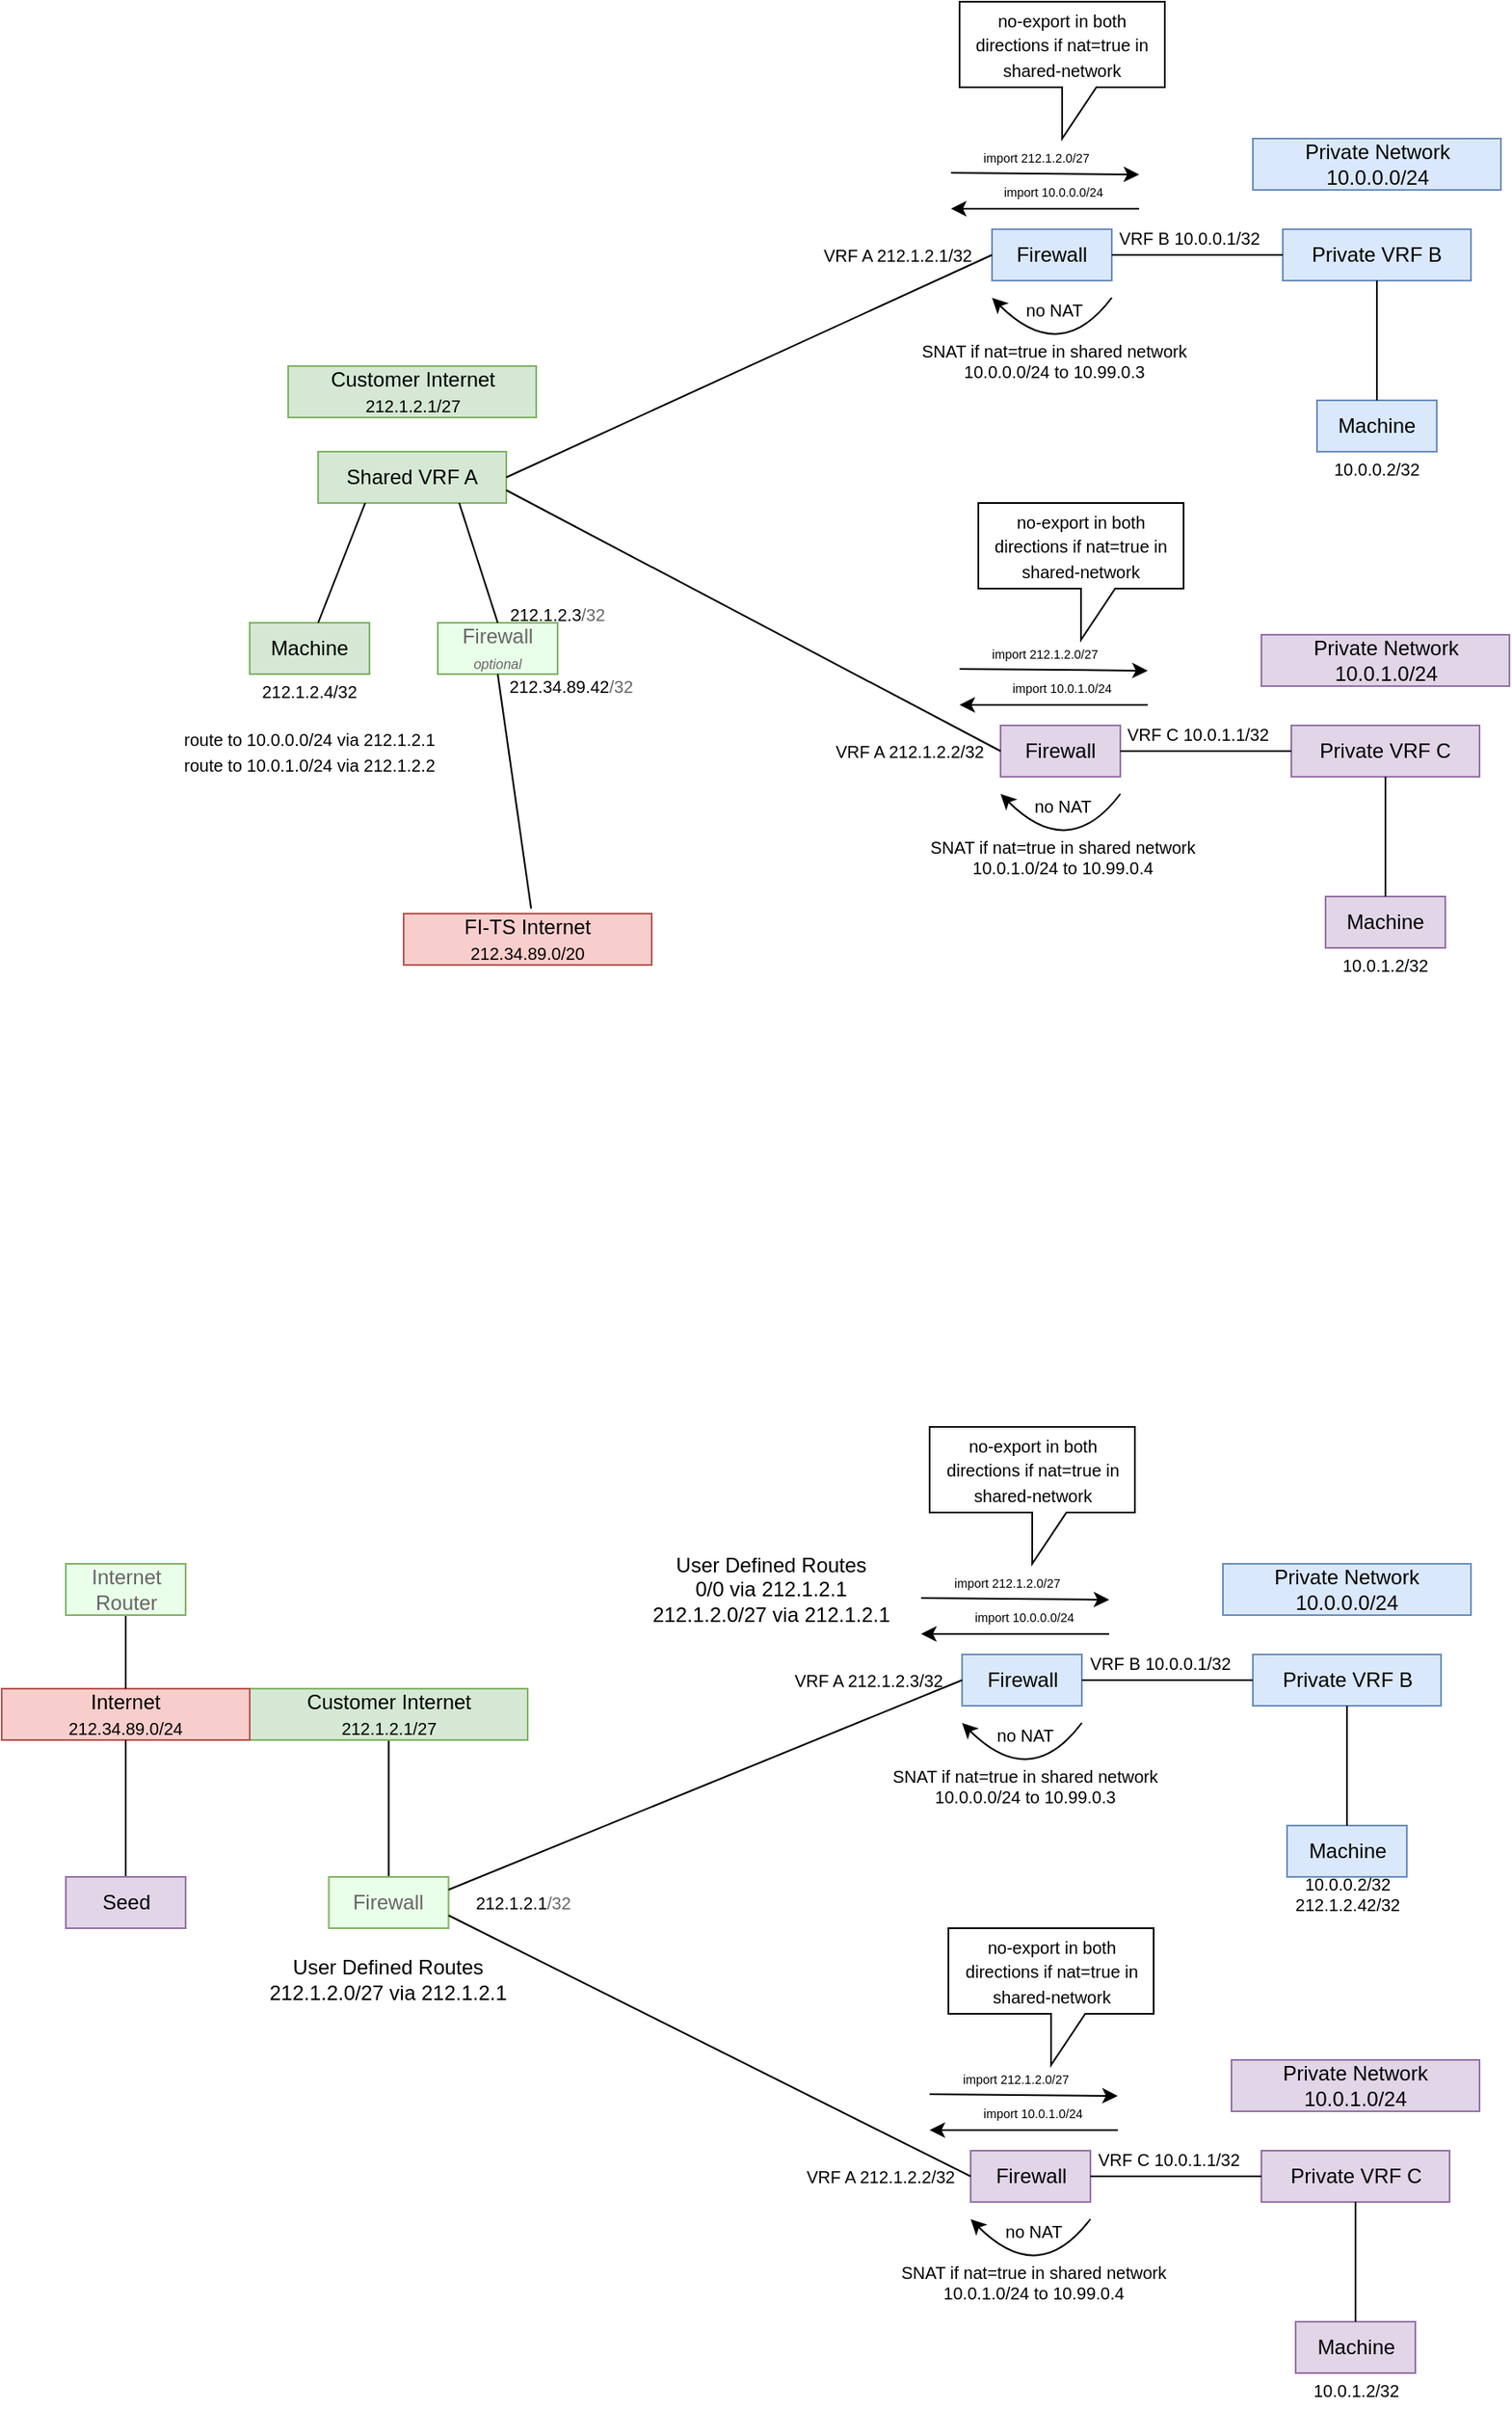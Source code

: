 <mxfile version="13.10.0" type="embed">
    <diagram id="U_yS-JqjanbA2Suw0eFM" name="Page-1">
        <mxGraphModel dx="2462" dy="1131" grid="1" gridSize="10" guides="1" tooltips="1" connect="1" arrows="1" fold="1" page="1" pageScale="1" pageWidth="850" pageHeight="1100" math="0" shadow="0">
            <root>
                <mxCell id="0"/>
                <mxCell id="1" parent="0"/>
                <mxCell id="2" value="Machine" style="rounded=0;whiteSpace=wrap;html=1;fillColor=#d5e8d4;strokeColor=#82b366;" parent="1" vertex="1">
                    <mxGeometry x="80" y="420" width="70" height="30" as="geometry"/>
                </mxCell>
                <mxCell id="3" value="Firewall&lt;br&gt;&lt;i&gt;&lt;font style=&quot;font-size: 8px&quot;&gt;optional&lt;/font&gt;&lt;/i&gt;" style="rounded=0;whiteSpace=wrap;html=1;strokeColor=#82b366;fillColor=#EAFFE9;fontColor=#666666;" parent="1" vertex="1">
                    <mxGeometry x="190" y="420" width="70" height="30" as="geometry"/>
                </mxCell>
                <mxCell id="4" value="Shared VRF A" style="rounded=0;whiteSpace=wrap;html=1;fillColor=#d5e8d4;strokeColor=#82b366;" parent="1" vertex="1">
                    <mxGeometry x="120" y="320" width="110" height="30" as="geometry"/>
                </mxCell>
                <mxCell id="6" value="" style="endArrow=none;html=1;entryX=0.25;entryY=1;entryDx=0;entryDy=0;" parent="1" target="4" edge="1">
                    <mxGeometry width="50" height="50" relative="1" as="geometry">
                        <mxPoint x="120" y="420" as="sourcePoint"/>
                        <mxPoint x="170" y="370" as="targetPoint"/>
                    </mxGeometry>
                </mxCell>
                <mxCell id="7" value="" style="endArrow=none;html=1;entryX=0.75;entryY=1;entryDx=0;entryDy=0;exitX=0.5;exitY=0;exitDx=0;exitDy=0;" parent="1" source="3" target="4" edge="1">
                    <mxGeometry width="50" height="50" relative="1" as="geometry">
                        <mxPoint x="230" y="420" as="sourcePoint"/>
                        <mxPoint x="257.5" y="350" as="targetPoint"/>
                    </mxGeometry>
                </mxCell>
                <mxCell id="8" value="212.1.2.4/32" style="text;html=1;strokeColor=none;fillColor=none;align=center;verticalAlign=middle;whiteSpace=wrap;rounded=0;dashed=1;fontSize=10;" parent="1" vertex="1">
                    <mxGeometry x="95" y="450" width="40" height="20" as="geometry"/>
                </mxCell>
                <mxCell id="9" value="&lt;span style=&quot;color: rgb(0 , 0 , 0)&quot;&gt;212.1.2.3&lt;/span&gt;/32" style="text;html=1;strokeColor=none;fillColor=none;align=center;verticalAlign=middle;whiteSpace=wrap;rounded=0;dashed=1;fontSize=10;fontColor=#666666;" parent="1" vertex="1">
                    <mxGeometry x="240" y="410" width="40" height="10" as="geometry"/>
                </mxCell>
                <mxCell id="11" value="Machine" style="rounded=0;whiteSpace=wrap;html=1;fillColor=#dae8fc;strokeColor=#6c8ebf;" parent="1" vertex="1">
                    <mxGeometry x="704" y="290" width="70" height="30" as="geometry"/>
                </mxCell>
                <mxCell id="12" value="Firewall" style="rounded=0;whiteSpace=wrap;html=1;fillColor=#dae8fc;strokeColor=#6c8ebf;" parent="1" vertex="1">
                    <mxGeometry x="514" y="190" width="70" height="30" as="geometry"/>
                </mxCell>
                <mxCell id="13" value="Private VRF B" style="rounded=0;whiteSpace=wrap;html=1;fillColor=#dae8fc;strokeColor=#6c8ebf;" parent="1" vertex="1">
                    <mxGeometry x="684" y="190" width="110" height="30" as="geometry"/>
                </mxCell>
                <mxCell id="14" value="" style="endArrow=none;html=1;entryX=0.5;entryY=1;entryDx=0;entryDy=0;" parent="1" source="11" target="13" edge="1">
                    <mxGeometry width="50" height="50" relative="1" as="geometry">
                        <mxPoint x="684" y="290" as="sourcePoint"/>
                        <mxPoint x="734" y="240" as="targetPoint"/>
                    </mxGeometry>
                </mxCell>
                <mxCell id="15" value="" style="endArrow=none;html=1;entryX=0;entryY=0.5;entryDx=0;entryDy=0;exitX=1;exitY=0.5;exitDx=0;exitDy=0;" parent="1" source="12" target="13" edge="1">
                    <mxGeometry width="50" height="50" relative="1" as="geometry">
                        <mxPoint x="794" y="290" as="sourcePoint"/>
                        <mxPoint x="821.5" y="220" as="targetPoint"/>
                    </mxGeometry>
                </mxCell>
                <mxCell id="16" value="10.0.0.2/32" style="text;html=1;strokeColor=none;fillColor=none;align=center;verticalAlign=middle;whiteSpace=wrap;rounded=0;dashed=1;fontSize=10;" parent="1" vertex="1">
                    <mxGeometry x="719" y="320" width="40" height="20" as="geometry"/>
                </mxCell>
                <mxCell id="17" value="VRF B 10.0.0.1/32" style="text;html=1;strokeColor=none;fillColor=none;align=center;verticalAlign=middle;whiteSpace=wrap;rounded=0;dashed=1;fontSize=10;" parent="1" vertex="1">
                    <mxGeometry x="585" y="190" width="89" height="10" as="geometry"/>
                </mxCell>
                <mxCell id="19" value="" style="endArrow=none;html=1;exitX=1;exitY=0.5;exitDx=0;exitDy=0;entryX=0;entryY=0.5;entryDx=0;entryDy=0;entryPerimeter=0;" parent="1" source="4" target="12" edge="1">
                    <mxGeometry width="50" height="50" relative="1" as="geometry">
                        <mxPoint x="300" y="390" as="sourcePoint"/>
                        <mxPoint x="350" y="340" as="targetPoint"/>
                    </mxGeometry>
                </mxCell>
                <mxCell id="20" value="VRF A 212.1.2.1/32" style="text;html=1;strokeColor=none;fillColor=none;align=center;verticalAlign=middle;whiteSpace=wrap;rounded=0;dashed=1;fontSize=10;" parent="1" vertex="1">
                    <mxGeometry x="411" y="200" width="96" height="10" as="geometry"/>
                </mxCell>
                <mxCell id="21" value="Customer Internet&lt;br&gt;&lt;font style=&quot;font-size: 10px&quot;&gt;212.1.2.1/27&lt;/font&gt;" style="text;html=1;strokeColor=#82b366;fillColor=#d5e8d4;align=center;verticalAlign=middle;whiteSpace=wrap;rounded=0;" parent="1" vertex="1">
                    <mxGeometry x="102.5" y="270" width="145" height="30" as="geometry"/>
                </mxCell>
                <mxCell id="22" value="Private Network&lt;br&gt;10.0.0.0/24" style="text;html=1;strokeColor=#6c8ebf;fillColor=#dae8fc;align=center;verticalAlign=middle;whiteSpace=wrap;rounded=0;" parent="1" vertex="1">
                    <mxGeometry x="666.5" y="137" width="145" height="30" as="geometry"/>
                </mxCell>
                <mxCell id="23" value="" style="curved=1;endArrow=classic;html=1;" parent="1" edge="1">
                    <mxGeometry width="50" height="50" relative="1" as="geometry">
                        <mxPoint x="584" y="230" as="sourcePoint"/>
                        <mxPoint x="514" y="230" as="targetPoint"/>
                        <Array as="points">
                            <mxPoint x="554" y="270"/>
                        </Array>
                    </mxGeometry>
                </mxCell>
                <mxCell id="24" value="no NAT&lt;br&gt;&lt;br&gt;SNAT if nat=true in shared network&lt;br&gt;10.0.0.0/24 to 10.99.0.3" style="text;html=1;align=center;verticalAlign=middle;resizable=0;points=[];autosize=1;fontSize=10;" parent="1" vertex="1">
                    <mxGeometry x="465" y="230" width="170" height="50" as="geometry"/>
                </mxCell>
                <mxCell id="26" value="" style="endArrow=classic;startArrow=none;html=1;endFill=1;startFill=0;exitX=0;exitY=1;exitDx=0;exitDy=0;" parent="1" source="27" edge="1">
                    <mxGeometry width="50" height="50" relative="1" as="geometry">
                        <mxPoint x="530" y="158" as="sourcePoint"/>
                        <mxPoint x="600" y="158" as="targetPoint"/>
                    </mxGeometry>
                </mxCell>
                <mxCell id="27" value="&lt;span style=&quot;color: rgb(0 , 0 , 0) ; font-family: &amp;#34;helvetica&amp;#34; ; font-size: 7.2px ; font-style: normal ; font-weight: 400 ; letter-spacing: normal ; text-align: center ; text-indent: 0px ; text-transform: none ; word-spacing: 0px ; background-color: rgb(255 , 255 , 255) ; display: inline ; float: none&quot;&gt;import 212.1.2.0/27&lt;/span&gt;" style="text;html=1;strokeColor=none;fillColor=none;align=center;verticalAlign=middle;whiteSpace=wrap;rounded=0;" parent="1" vertex="1">
                    <mxGeometry x="490" y="137" width="100" height="20" as="geometry"/>
                </mxCell>
                <mxCell id="28" value="" style="endArrow=none;startArrow=classic;html=1;endFill=0;startFill=1;" parent="1" edge="1">
                    <mxGeometry width="50" height="50" relative="1" as="geometry">
                        <mxPoint x="490" y="178" as="sourcePoint"/>
                        <mxPoint x="600" y="178" as="targetPoint"/>
                    </mxGeometry>
                </mxCell>
                <mxCell id="29" value="&lt;span style=&quot;color: rgb(0 , 0 , 0) ; font-family: &amp;#34;helvetica&amp;#34; ; font-size: 7.2px ; font-style: normal ; font-weight: 400 ; letter-spacing: normal ; text-align: center ; text-indent: 0px ; text-transform: none ; word-spacing: 0px ; background-color: rgb(255 , 255 , 255) ; display: inline ; float: none&quot;&gt;import 10.0.0.0/24&lt;br&gt;&lt;/span&gt;" style="text;html=1;strokeColor=none;fillColor=none;align=center;verticalAlign=middle;whiteSpace=wrap;rounded=0;" parent="1" vertex="1">
                    <mxGeometry x="495" y="157" width="110" height="20" as="geometry"/>
                </mxCell>
                <mxCell id="32" value="Machine" style="rounded=0;whiteSpace=wrap;html=1;fillColor=#e1d5e7;strokeColor=#9673a6;" parent="1" vertex="1">
                    <mxGeometry x="709" y="580" width="70" height="30" as="geometry"/>
                </mxCell>
                <mxCell id="33" value="Firewall" style="rounded=0;whiteSpace=wrap;html=1;fillColor=#e1d5e7;strokeColor=#9673a6;" parent="1" vertex="1">
                    <mxGeometry x="519" y="480" width="70" height="30" as="geometry"/>
                </mxCell>
                <mxCell id="34" value="Private VRF C" style="rounded=0;whiteSpace=wrap;html=1;fillColor=#e1d5e7;strokeColor=#9673a6;" parent="1" vertex="1">
                    <mxGeometry x="689" y="480" width="110" height="30" as="geometry"/>
                </mxCell>
                <mxCell id="35" value="" style="endArrow=none;html=1;entryX=0.5;entryY=1;entryDx=0;entryDy=0;" parent="1" source="32" target="34" edge="1">
                    <mxGeometry width="50" height="50" relative="1" as="geometry">
                        <mxPoint x="689" y="580" as="sourcePoint"/>
                        <mxPoint x="739" y="530" as="targetPoint"/>
                    </mxGeometry>
                </mxCell>
                <mxCell id="36" value="" style="endArrow=none;html=1;entryX=0;entryY=0.5;entryDx=0;entryDy=0;exitX=1;exitY=0.5;exitDx=0;exitDy=0;" parent="1" source="33" target="34" edge="1">
                    <mxGeometry width="50" height="50" relative="1" as="geometry">
                        <mxPoint x="799" y="580" as="sourcePoint"/>
                        <mxPoint x="826.5" y="510" as="targetPoint"/>
                    </mxGeometry>
                </mxCell>
                <mxCell id="37" value="10.0.1.2/32" style="text;html=1;strokeColor=none;fillColor=none;align=center;verticalAlign=middle;whiteSpace=wrap;rounded=0;dashed=1;fontSize=10;" parent="1" vertex="1">
                    <mxGeometry x="724" y="610" width="40" height="20" as="geometry"/>
                </mxCell>
                <mxCell id="38" value="VRF C 10.0.1.1/32" style="text;html=1;strokeColor=none;fillColor=none;align=center;verticalAlign=middle;whiteSpace=wrap;rounded=0;dashed=1;fontSize=10;" parent="1" vertex="1">
                    <mxGeometry x="590" y="480" width="89" height="10" as="geometry"/>
                </mxCell>
                <mxCell id="39" value="Private Network&lt;br&gt;10.0.1.0/24" style="text;html=1;strokeColor=#9673a6;fillColor=#e1d5e7;align=center;verticalAlign=middle;whiteSpace=wrap;rounded=0;" parent="1" vertex="1">
                    <mxGeometry x="671.5" y="427" width="145" height="30" as="geometry"/>
                </mxCell>
                <mxCell id="40" value="" style="curved=1;endArrow=classic;html=1;" parent="1" edge="1">
                    <mxGeometry width="50" height="50" relative="1" as="geometry">
                        <mxPoint x="589.0" y="520" as="sourcePoint"/>
                        <mxPoint x="519" y="520" as="targetPoint"/>
                        <Array as="points">
                            <mxPoint x="559" y="560"/>
                        </Array>
                    </mxGeometry>
                </mxCell>
                <mxCell id="41" value="no NAT&lt;br&gt;&lt;br&gt;SNAT if nat=true in shared network&lt;br&gt;10.0.1.0/24 to 10.99.0.4" style="text;html=1;align=center;verticalAlign=middle;resizable=0;points=[];autosize=1;fontSize=10;" parent="1" vertex="1">
                    <mxGeometry x="470" y="520" width="170" height="50" as="geometry"/>
                </mxCell>
                <mxCell id="42" value="" style="endArrow=classic;startArrow=none;html=1;endFill=1;startFill=0;exitX=0;exitY=1;exitDx=0;exitDy=0;" parent="1" source="43" edge="1">
                    <mxGeometry width="50" height="50" relative="1" as="geometry">
                        <mxPoint x="535" y="448" as="sourcePoint"/>
                        <mxPoint x="605" y="448.0" as="targetPoint"/>
                    </mxGeometry>
                </mxCell>
                <mxCell id="43" value="&lt;span style=&quot;font-family: &amp;#34;helvetica&amp;#34; ; font-size: 7.2px ; background-color: rgb(255 , 255 , 255)&quot;&gt;import 212.1.2.0/27&lt;/span&gt;" style="text;html=1;strokeColor=none;fillColor=none;align=center;verticalAlign=middle;whiteSpace=wrap;rounded=0;" parent="1" vertex="1">
                    <mxGeometry x="495" y="427" width="100" height="20" as="geometry"/>
                </mxCell>
                <mxCell id="44" value="" style="endArrow=none;startArrow=classic;html=1;endFill=0;startFill=1;" parent="1" edge="1">
                    <mxGeometry width="50" height="50" relative="1" as="geometry">
                        <mxPoint x="495" y="468.0" as="sourcePoint"/>
                        <mxPoint x="605" y="468.0" as="targetPoint"/>
                    </mxGeometry>
                </mxCell>
                <mxCell id="45" value="&lt;span style=&quot;color: rgb(0 , 0 , 0) ; font-family: &amp;#34;helvetica&amp;#34; ; font-size: 7.2px ; font-style: normal ; font-weight: 400 ; letter-spacing: normal ; text-align: center ; text-indent: 0px ; text-transform: none ; word-spacing: 0px ; background-color: rgb(255 , 255 , 255) ; display: inline ; float: none&quot;&gt;import 10.0.1.0/24&lt;/span&gt;" style="text;html=1;strokeColor=none;fillColor=none;align=center;verticalAlign=middle;whiteSpace=wrap;rounded=0;" parent="1" vertex="1">
                    <mxGeometry x="500" y="447" width="110" height="20" as="geometry"/>
                </mxCell>
                <mxCell id="46" value="" style="endArrow=none;html=1;exitX=1;exitY=0.75;exitDx=0;exitDy=0;entryX=0;entryY=0.5;entryDx=0;entryDy=0;" parent="1" source="4" target="33" edge="1">
                    <mxGeometry width="50" height="50" relative="1" as="geometry">
                        <mxPoint x="240" y="345" as="sourcePoint"/>
                        <mxPoint x="524" y="215" as="targetPoint"/>
                    </mxGeometry>
                </mxCell>
                <mxCell id="47" value="VRF A 212.1.2.2/32" style="text;html=1;strokeColor=none;fillColor=none;align=center;verticalAlign=middle;whiteSpace=wrap;rounded=0;dashed=1;fontSize=10;" parent="1" vertex="1">
                    <mxGeometry x="418" y="490" width="96" height="10" as="geometry"/>
                </mxCell>
                <mxCell id="48" value="&lt;span style=&quot;color: rgb(0 , 0 , 0) ; font-family: &amp;#34;helvetica&amp;#34; ; font-style: normal ; font-weight: 400 ; letter-spacing: normal ; text-align: center ; text-indent: 0px ; text-transform: none ; word-spacing: 0px ; background-color: rgb(255 , 255 , 255) ; display: inline ; float: none ; font-size: 10px&quot;&gt;route to 10.0.0.0/24 via 212.1.2.1&lt;br&gt;route to 10.0.1.0/24 via 212.1.2.2&lt;br&gt;&lt;/span&gt;" style="text;html=1;strokeColor=none;fillColor=none;align=center;verticalAlign=middle;whiteSpace=wrap;rounded=0;" parent="1" vertex="1">
                    <mxGeometry x="30" y="470" width="170" height="50" as="geometry"/>
                </mxCell>
                <mxCell id="49" value="&lt;font style=&quot;font-size: 10px&quot;&gt;no-export in both directions if nat=true in shared-network&lt;/font&gt;" style="shape=callout;whiteSpace=wrap;html=1;perimeter=calloutPerimeter;" parent="1" vertex="1">
                    <mxGeometry x="495" y="57" width="120" height="80" as="geometry"/>
                </mxCell>
                <mxCell id="50" value="&lt;font style=&quot;font-size: 10px&quot;&gt;no-export in both directions if nat=true in shared-network&lt;/font&gt;" style="shape=callout;whiteSpace=wrap;html=1;perimeter=calloutPerimeter;" parent="1" vertex="1">
                    <mxGeometry x="506" y="350" width="120" height="80" as="geometry"/>
                </mxCell>
                <mxCell id="51" value="FI-TS Internet&lt;br&gt;&lt;font style=&quot;font-size: 10px&quot;&gt;212.34.89.0/20&lt;/font&gt;" style="text;html=1;strokeColor=#b85450;fillColor=#f8cecc;align=center;verticalAlign=middle;whiteSpace=wrap;rounded=0;" parent="1" vertex="1">
                    <mxGeometry x="170" y="590" width="145" height="30" as="geometry"/>
                </mxCell>
                <mxCell id="53" value="" style="endArrow=none;html=1;entryX=0.5;entryY=1;entryDx=0;entryDy=0;exitX=0.514;exitY=-0.1;exitDx=0;exitDy=0;exitPerimeter=0;" parent="1" source="51" target="3" edge="1">
                    <mxGeometry width="50" height="50" relative="1" as="geometry">
                        <mxPoint x="282.5" y="570" as="sourcePoint"/>
                        <mxPoint x="260" y="500" as="targetPoint"/>
                    </mxGeometry>
                </mxCell>
                <mxCell id="54" value="&lt;span style=&quot;color: rgb(0 , 0 , 0)&quot;&gt;212.34.89.42&lt;/span&gt;/32" style="text;html=1;strokeColor=none;fillColor=none;align=center;verticalAlign=middle;whiteSpace=wrap;rounded=0;dashed=1;fontSize=10;fontColor=#666666;" parent="1" vertex="1">
                    <mxGeometry x="247.5" y="452" width="40" height="10" as="geometry"/>
                </mxCell>
                <mxCell id="100" style="edgeStyle=orthogonalEdgeStyle;curved=1;rounded=0;orthogonalLoop=1;jettySize=auto;html=1;entryX=0.5;entryY=1;entryDx=0;entryDy=0;endArrow=none;endFill=0;" parent="1" source="56" target="71" edge="1">
                    <mxGeometry relative="1" as="geometry"/>
                </mxCell>
                <mxCell id="56" value="Firewall&lt;br&gt;" style="rounded=0;whiteSpace=wrap;html=1;strokeColor=#82b366;fillColor=#EAFFE9;fontColor=#666666;" parent="1" vertex="1">
                    <mxGeometry x="126.25" y="1153" width="70" height="30" as="geometry"/>
                </mxCell>
                <mxCell id="61" value="&lt;span style=&quot;color: rgb(0 , 0 , 0)&quot;&gt;212.1.2.1&lt;/span&gt;/32" style="text;html=1;strokeColor=none;fillColor=none;align=center;verticalAlign=middle;whiteSpace=wrap;rounded=0;dashed=1;fontSize=10;fontColor=#666666;" parent="1" vertex="1">
                    <mxGeometry x="220" y="1163" width="40" height="10" as="geometry"/>
                </mxCell>
                <mxCell id="62" value="Machine" style="rounded=0;whiteSpace=wrap;html=1;fillColor=#dae8fc;strokeColor=#6c8ebf;" parent="1" vertex="1">
                    <mxGeometry x="686.5" y="1123" width="70" height="30" as="geometry"/>
                </mxCell>
                <mxCell id="63" value="Firewall" style="rounded=0;whiteSpace=wrap;html=1;fillColor=#dae8fc;strokeColor=#6c8ebf;" parent="1" vertex="1">
                    <mxGeometry x="496.5" y="1023" width="70" height="30" as="geometry"/>
                </mxCell>
                <mxCell id="64" value="Private VRF B" style="rounded=0;whiteSpace=wrap;html=1;fillColor=#dae8fc;strokeColor=#6c8ebf;" parent="1" vertex="1">
                    <mxGeometry x="666.5" y="1023" width="110" height="30" as="geometry"/>
                </mxCell>
                <mxCell id="65" value="" style="endArrow=none;html=1;entryX=0.5;entryY=1;entryDx=0;entryDy=0;" parent="1" source="62" target="64" edge="1">
                    <mxGeometry width="50" height="50" relative="1" as="geometry">
                        <mxPoint x="666.5" y="1123" as="sourcePoint"/>
                        <mxPoint x="716.5" y="1073" as="targetPoint"/>
                    </mxGeometry>
                </mxCell>
                <mxCell id="66" value="" style="endArrow=none;html=1;entryX=0;entryY=0.5;entryDx=0;entryDy=0;exitX=1;exitY=0.5;exitDx=0;exitDy=0;" parent="1" source="63" target="64" edge="1">
                    <mxGeometry width="50" height="50" relative="1" as="geometry">
                        <mxPoint x="776.5" y="1123" as="sourcePoint"/>
                        <mxPoint x="804.0" y="1053" as="targetPoint"/>
                    </mxGeometry>
                </mxCell>
                <mxCell id="67" value="10.0.0.2/32&lt;br&gt;212.1.2.42/32" style="text;html=1;strokeColor=none;fillColor=none;align=center;verticalAlign=middle;whiteSpace=wrap;rounded=0;dashed=1;fontSize=10;" parent="1" vertex="1">
                    <mxGeometry x="701.5" y="1153" width="40" height="20" as="geometry"/>
                </mxCell>
                <mxCell id="68" value="VRF B 10.0.0.1/32" style="text;html=1;strokeColor=none;fillColor=none;align=center;verticalAlign=middle;whiteSpace=wrap;rounded=0;dashed=1;fontSize=10;" parent="1" vertex="1">
                    <mxGeometry x="567.5" y="1023" width="89" height="10" as="geometry"/>
                </mxCell>
                <mxCell id="69" value="" style="endArrow=none;html=1;exitX=1;exitY=0.25;exitDx=0;exitDy=0;entryX=0;entryY=0.5;entryDx=0;entryDy=0;entryPerimeter=0;" parent="1" source="56" target="63" edge="1">
                    <mxGeometry width="50" height="50" relative="1" as="geometry">
                        <mxPoint x="212.5" y="1168" as="sourcePoint"/>
                        <mxPoint x="332.5" y="1173" as="targetPoint"/>
                    </mxGeometry>
                </mxCell>
                <mxCell id="70" value="VRF A 212.1.2.3/32" style="text;html=1;strokeColor=none;fillColor=none;align=center;verticalAlign=middle;whiteSpace=wrap;rounded=0;dashed=1;fontSize=10;" parent="1" vertex="1">
                    <mxGeometry x="393.5" y="1033" width="96" height="10" as="geometry"/>
                </mxCell>
                <mxCell id="71" value="Customer Internet&lt;br&gt;&lt;font style=&quot;font-size: 10px&quot;&gt;212.1.2.1/27&lt;/font&gt;" style="text;html=1;strokeColor=#82b366;fillColor=#d5e8d4;align=center;verticalAlign=middle;whiteSpace=wrap;rounded=0;" parent="1" vertex="1">
                    <mxGeometry x="80" y="1043" width="162.5" height="30" as="geometry"/>
                </mxCell>
                <mxCell id="72" value="Private Network&lt;br&gt;10.0.0.0/24" style="text;html=1;strokeColor=#6c8ebf;fillColor=#dae8fc;align=center;verticalAlign=middle;whiteSpace=wrap;rounded=0;" parent="1" vertex="1">
                    <mxGeometry x="649" y="970" width="145" height="30" as="geometry"/>
                </mxCell>
                <mxCell id="73" value="" style="curved=1;endArrow=classic;html=1;" parent="1" edge="1">
                    <mxGeometry width="50" height="50" relative="1" as="geometry">
                        <mxPoint x="566.5" y="1063" as="sourcePoint"/>
                        <mxPoint x="496.5" y="1063" as="targetPoint"/>
                        <Array as="points">
                            <mxPoint x="536.5" y="1103"/>
                        </Array>
                    </mxGeometry>
                </mxCell>
                <mxCell id="74" value="no NAT&lt;br&gt;&lt;br&gt;SNAT if nat=true in shared network&lt;br&gt;10.0.0.0/24 to 10.99.0.3" style="text;html=1;align=center;verticalAlign=middle;resizable=0;points=[];autosize=1;fontSize=10;" parent="1" vertex="1">
                    <mxGeometry x="447.5" y="1063" width="170" height="50" as="geometry"/>
                </mxCell>
                <mxCell id="75" value="" style="endArrow=classic;startArrow=none;html=1;endFill=1;startFill=0;exitX=0;exitY=1;exitDx=0;exitDy=0;" parent="1" source="76" edge="1">
                    <mxGeometry width="50" height="50" relative="1" as="geometry">
                        <mxPoint x="512.5" y="991" as="sourcePoint"/>
                        <mxPoint x="582.5" y="991" as="targetPoint"/>
                    </mxGeometry>
                </mxCell>
                <mxCell id="76" value="&lt;span style=&quot;color: rgb(0 , 0 , 0) ; font-family: &amp;#34;helvetica&amp;#34; ; font-size: 7.2px ; font-style: normal ; font-weight: 400 ; letter-spacing: normal ; text-align: center ; text-indent: 0px ; text-transform: none ; word-spacing: 0px ; background-color: rgb(255 , 255 , 255) ; display: inline ; float: none&quot;&gt;import 212.1.2.0/27&lt;/span&gt;" style="text;html=1;strokeColor=none;fillColor=none;align=center;verticalAlign=middle;whiteSpace=wrap;rounded=0;" parent="1" vertex="1">
                    <mxGeometry x="472.5" y="970" width="100" height="20" as="geometry"/>
                </mxCell>
                <mxCell id="77" value="" style="endArrow=none;startArrow=classic;html=1;endFill=0;startFill=1;" parent="1" edge="1">
                    <mxGeometry width="50" height="50" relative="1" as="geometry">
                        <mxPoint x="472.5" y="1011" as="sourcePoint"/>
                        <mxPoint x="582.5" y="1011" as="targetPoint"/>
                    </mxGeometry>
                </mxCell>
                <mxCell id="78" value="&lt;span style=&quot;color: rgb(0 , 0 , 0) ; font-family: &amp;#34;helvetica&amp;#34; ; font-size: 7.2px ; font-style: normal ; font-weight: 400 ; letter-spacing: normal ; text-align: center ; text-indent: 0px ; text-transform: none ; word-spacing: 0px ; background-color: rgb(255 , 255 , 255) ; display: inline ; float: none&quot;&gt;import 10.0.0.0/24&lt;br&gt;&lt;/span&gt;" style="text;html=1;strokeColor=none;fillColor=none;align=center;verticalAlign=middle;whiteSpace=wrap;rounded=0;" parent="1" vertex="1">
                    <mxGeometry x="477.5" y="990" width="110" height="20" as="geometry"/>
                </mxCell>
                <mxCell id="79" value="Machine" style="rounded=0;whiteSpace=wrap;html=1;fillColor=#e1d5e7;strokeColor=#9673a6;" parent="1" vertex="1">
                    <mxGeometry x="691.5" y="1413" width="70" height="30" as="geometry"/>
                </mxCell>
                <mxCell id="80" value="Firewall" style="rounded=0;whiteSpace=wrap;html=1;fillColor=#e1d5e7;strokeColor=#9673a6;" parent="1" vertex="1">
                    <mxGeometry x="501.5" y="1313" width="70" height="30" as="geometry"/>
                </mxCell>
                <mxCell id="81" value="Private VRF C" style="rounded=0;whiteSpace=wrap;html=1;fillColor=#e1d5e7;strokeColor=#9673a6;" parent="1" vertex="1">
                    <mxGeometry x="671.5" y="1313" width="110" height="30" as="geometry"/>
                </mxCell>
                <mxCell id="82" value="" style="endArrow=none;html=1;entryX=0.5;entryY=1;entryDx=0;entryDy=0;" parent="1" source="79" target="81" edge="1">
                    <mxGeometry width="50" height="50" relative="1" as="geometry">
                        <mxPoint x="671.5" y="1413" as="sourcePoint"/>
                        <mxPoint x="721.5" y="1363" as="targetPoint"/>
                    </mxGeometry>
                </mxCell>
                <mxCell id="83" value="" style="endArrow=none;html=1;entryX=0;entryY=0.5;entryDx=0;entryDy=0;exitX=1;exitY=0.5;exitDx=0;exitDy=0;" parent="1" source="80" target="81" edge="1">
                    <mxGeometry width="50" height="50" relative="1" as="geometry">
                        <mxPoint x="781.5" y="1413" as="sourcePoint"/>
                        <mxPoint x="809.0" y="1343" as="targetPoint"/>
                    </mxGeometry>
                </mxCell>
                <mxCell id="84" value="10.0.1.2/32" style="text;html=1;strokeColor=none;fillColor=none;align=center;verticalAlign=middle;whiteSpace=wrap;rounded=0;dashed=1;fontSize=10;" parent="1" vertex="1">
                    <mxGeometry x="706.5" y="1443" width="40" height="20" as="geometry"/>
                </mxCell>
                <mxCell id="85" value="VRF C 10.0.1.1/32" style="text;html=1;strokeColor=none;fillColor=none;align=center;verticalAlign=middle;whiteSpace=wrap;rounded=0;dashed=1;fontSize=10;" parent="1" vertex="1">
                    <mxGeometry x="572.5" y="1313" width="89" height="10" as="geometry"/>
                </mxCell>
                <mxCell id="86" value="Private Network&lt;br&gt;10.0.1.0/24" style="text;html=1;strokeColor=#9673a6;fillColor=#e1d5e7;align=center;verticalAlign=middle;whiteSpace=wrap;rounded=0;" parent="1" vertex="1">
                    <mxGeometry x="654" y="1260" width="145" height="30" as="geometry"/>
                </mxCell>
                <mxCell id="87" value="" style="curved=1;endArrow=classic;html=1;" parent="1" edge="1">
                    <mxGeometry width="50" height="50" relative="1" as="geometry">
                        <mxPoint x="571.5" y="1353" as="sourcePoint"/>
                        <mxPoint x="501.5" y="1353" as="targetPoint"/>
                        <Array as="points">
                            <mxPoint x="541.5" y="1393"/>
                        </Array>
                    </mxGeometry>
                </mxCell>
                <mxCell id="88" value="no NAT&lt;br&gt;&lt;br&gt;SNAT if nat=true in shared network&lt;br&gt;10.0.1.0/24 to 10.99.0.4" style="text;html=1;align=center;verticalAlign=middle;resizable=0;points=[];autosize=1;fontSize=10;" parent="1" vertex="1">
                    <mxGeometry x="452.5" y="1353" width="170" height="50" as="geometry"/>
                </mxCell>
                <mxCell id="89" value="" style="endArrow=classic;startArrow=none;html=1;endFill=1;startFill=0;exitX=0;exitY=1;exitDx=0;exitDy=0;" parent="1" source="90" edge="1">
                    <mxGeometry width="50" height="50" relative="1" as="geometry">
                        <mxPoint x="517.5" y="1281" as="sourcePoint"/>
                        <mxPoint x="587.5" y="1281" as="targetPoint"/>
                    </mxGeometry>
                </mxCell>
                <mxCell id="90" value="&lt;span style=&quot;font-family: &amp;#34;helvetica&amp;#34; ; font-size: 7.2px ; background-color: rgb(255 , 255 , 255)&quot;&gt;import 212.1.2.0/27&lt;/span&gt;" style="text;html=1;strokeColor=none;fillColor=none;align=center;verticalAlign=middle;whiteSpace=wrap;rounded=0;" parent="1" vertex="1">
                    <mxGeometry x="477.5" y="1260" width="100" height="20" as="geometry"/>
                </mxCell>
                <mxCell id="91" value="" style="endArrow=none;startArrow=classic;html=1;endFill=0;startFill=1;" parent="1" edge="1">
                    <mxGeometry width="50" height="50" relative="1" as="geometry">
                        <mxPoint x="477.5" y="1301" as="sourcePoint"/>
                        <mxPoint x="587.5" y="1301" as="targetPoint"/>
                    </mxGeometry>
                </mxCell>
                <mxCell id="92" value="&lt;span style=&quot;color: rgb(0 , 0 , 0) ; font-family: &amp;#34;helvetica&amp;#34; ; font-size: 7.2px ; font-style: normal ; font-weight: 400 ; letter-spacing: normal ; text-align: center ; text-indent: 0px ; text-transform: none ; word-spacing: 0px ; background-color: rgb(255 , 255 , 255) ; display: inline ; float: none&quot;&gt;import 10.0.1.0/24&lt;/span&gt;" style="text;html=1;strokeColor=none;fillColor=none;align=center;verticalAlign=middle;whiteSpace=wrap;rounded=0;" parent="1" vertex="1">
                    <mxGeometry x="482.5" y="1280" width="110" height="20" as="geometry"/>
                </mxCell>
                <mxCell id="93" value="" style="endArrow=none;html=1;exitX=1;exitY=0.75;exitDx=0;exitDy=0;entryX=0;entryY=0.5;entryDx=0;entryDy=0;" parent="1" source="56" target="80" edge="1">
                    <mxGeometry width="50" height="50" relative="1" as="geometry">
                        <mxPoint x="212.5" y="1175.5" as="sourcePoint"/>
                        <mxPoint x="506.5" y="1048" as="targetPoint"/>
                    </mxGeometry>
                </mxCell>
                <mxCell id="94" value="VRF A 212.1.2.2/32" style="text;html=1;strokeColor=none;fillColor=none;align=center;verticalAlign=middle;whiteSpace=wrap;rounded=0;dashed=1;fontSize=10;" parent="1" vertex="1">
                    <mxGeometry x="400.5" y="1323" width="96" height="10" as="geometry"/>
                </mxCell>
                <mxCell id="95" value="&lt;font style=&quot;font-size: 10px&quot;&gt;no-export in both directions if nat=true in shared-network&lt;/font&gt;" style="shape=callout;whiteSpace=wrap;html=1;perimeter=calloutPerimeter;" parent="1" vertex="1">
                    <mxGeometry x="477.5" y="890" width="120" height="80" as="geometry"/>
                </mxCell>
                <mxCell id="96" value="&lt;font style=&quot;font-size: 10px&quot;&gt;no-export in both directions if nat=true in shared-network&lt;/font&gt;" style="shape=callout;whiteSpace=wrap;html=1;perimeter=calloutPerimeter;" parent="1" vertex="1">
                    <mxGeometry x="488.5" y="1183" width="120" height="80" as="geometry"/>
                </mxCell>
                <mxCell id="103" value="Internet&lt;br&gt;&lt;font style=&quot;font-size: 10px&quot;&gt;212.34.89.0/24&lt;/font&gt;" style="text;html=1;strokeColor=#b85450;fillColor=#f8cecc;align=center;verticalAlign=middle;whiteSpace=wrap;rounded=0;" parent="1" vertex="1">
                    <mxGeometry x="-65" y="1043" width="145" height="30" as="geometry"/>
                </mxCell>
                <mxCell id="104" value="" style="edgeStyle=orthogonalEdgeStyle;curved=1;rounded=0;orthogonalLoop=1;jettySize=auto;html=1;endArrow=none;endFill=0;" parent="1" source="105" target="103" edge="1">
                    <mxGeometry relative="1" as="geometry"/>
                </mxCell>
                <mxCell id="105" value="Internet Router" style="rounded=0;whiteSpace=wrap;html=1;strokeColor=#82b366;fillColor=#EAFFE9;fontColor=#666666;" parent="1" vertex="1">
                    <mxGeometry x="-27.5" y="970" width="70" height="30" as="geometry"/>
                </mxCell>
                <mxCell id="109" style="edgeStyle=orthogonalEdgeStyle;curved=1;rounded=0;orthogonalLoop=1;jettySize=auto;html=1;endArrow=none;endFill=0;" parent="1" source="106" target="103" edge="1">
                    <mxGeometry relative="1" as="geometry"/>
                </mxCell>
                <mxCell id="106" value="Seed" style="rounded=0;whiteSpace=wrap;html=1;fillColor=#e1d5e7;strokeColor=#9673a6;" parent="1" vertex="1">
                    <mxGeometry x="-27.5" y="1153" width="70" height="30" as="geometry"/>
                </mxCell>
                <mxCell id="110" value="User Defined Routes&lt;br&gt;0/0 via 212.1.2.1&lt;br&gt;212.1.2.0/27 via 212.1.2.1" style="text;html=1;strokeColor=none;fillColor=none;align=center;verticalAlign=middle;whiteSpace=wrap;rounded=0;" parent="1" vertex="1">
                    <mxGeometry x="305" y="955" width="160" height="60" as="geometry"/>
                </mxCell>
                <mxCell id="112" value="User Defined Routes&lt;br&gt;212.1.2.0/27 via 212.1.2.1" style="text;html=1;strokeColor=none;fillColor=none;align=center;verticalAlign=middle;whiteSpace=wrap;rounded=0;" parent="1" vertex="1">
                    <mxGeometry x="81.25" y="1183" width="160" height="60" as="geometry"/>
                </mxCell>
            </root>
        </mxGraphModel>
    </diagram>
</mxfile>
